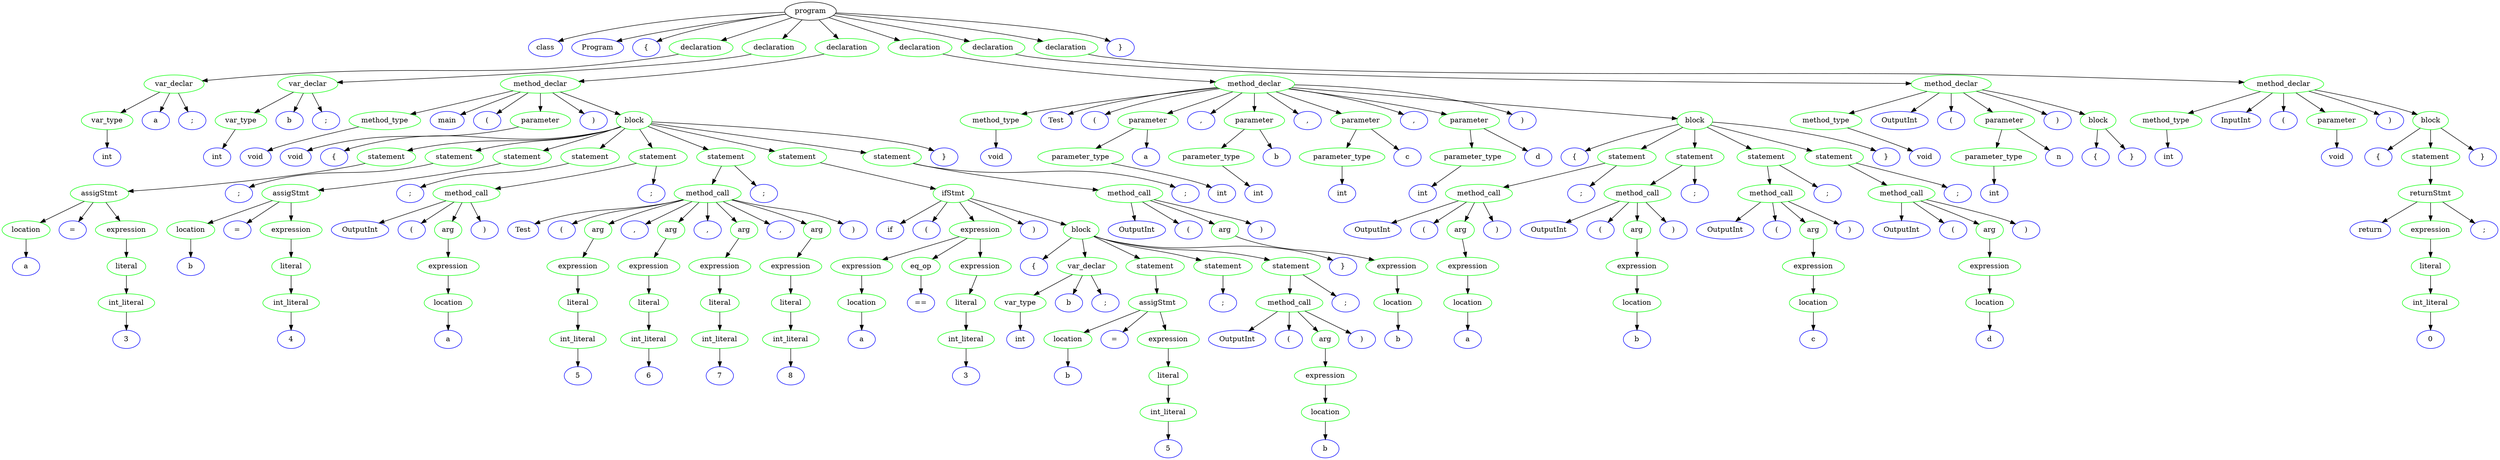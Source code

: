 // Trees/tree_scope.gv
digraph "Trees/tree_scope" {
	0 [label=program]
	1 [label=class color=blue]
	0 -> 1
	2 [label=Program color=blue]
	0 -> 2
	3 [label="{" color=blue]
	0 -> 3
	4 [label=declaration color=green]
	0 -> 4
	5 [label=var_declar color=green]
	4 -> 5
	6 [label=var_type color=green]
	5 -> 6
	7 [label=int color=blue]
	6 -> 7
	8 [label=a color=blue]
	5 -> 8
	9 [label=";" color=blue]
	5 -> 9
	10 [label=declaration color=green]
	0 -> 10
	11 [label=var_declar color=green]
	10 -> 11
	12 [label=var_type color=green]
	11 -> 12
	13 [label=int color=blue]
	12 -> 13
	14 [label=b color=blue]
	11 -> 14
	15 [label=";" color=blue]
	11 -> 15
	16 [label=declaration color=green]
	0 -> 16
	17 [label=method_declar color=green]
	16 -> 17
	18 [label=method_type color=green]
	17 -> 18
	19 [label=void color=blue]
	18 -> 19
	20 [label=main color=blue]
	17 -> 20
	21 [label="(" color=blue]
	17 -> 21
	22 [label=parameter color=green]
	17 -> 22
	23 [label=void color=blue]
	22 -> 23
	24 [label=")" color=blue]
	17 -> 24
	25 [label=block color=green]
	17 -> 25
	26 [label="{" color=blue]
	25 -> 26
	27 [label=statement color=green]
	25 -> 27
	28 [label=assigStmt color=green]
	27 -> 28
	29 [label=location color=green]
	28 -> 29
	30 [label=a color=blue]
	29 -> 30
	31 [label="=" color=blue]
	28 -> 31
	32 [label=expression color=green]
	28 -> 32
	33 [label=literal color=green]
	32 -> 33
	34 [label=int_literal color=green]
	33 -> 34
	35 [label=3 color=blue]
	34 -> 35
	36 [label=statement color=green]
	25 -> 36
	37 [label=";" color=blue]
	36 -> 37
	38 [label=statement color=green]
	25 -> 38
	39 [label=assigStmt color=green]
	38 -> 39
	40 [label=location color=green]
	39 -> 40
	41 [label=b color=blue]
	40 -> 41
	42 [label="=" color=blue]
	39 -> 42
	43 [label=expression color=green]
	39 -> 43
	44 [label=literal color=green]
	43 -> 44
	45 [label=int_literal color=green]
	44 -> 45
	46 [label=4 color=blue]
	45 -> 46
	47 [label=statement color=green]
	25 -> 47
	48 [label=";" color=blue]
	47 -> 48
	49 [label=statement color=green]
	25 -> 49
	50 [label=method_call color=green]
	49 -> 50
	51 [label=OutputInt color=blue]
	50 -> 51
	52 [label="(" color=blue]
	50 -> 52
	53 [label=arg color=green]
	50 -> 53
	54 [label=expression color=green]
	53 -> 54
	55 [label=location color=green]
	54 -> 55
	56 [label=a color=blue]
	55 -> 56
	57 [label=")" color=blue]
	50 -> 57
	58 [label=";" color=blue]
	49 -> 58
	59 [label=statement color=green]
	25 -> 59
	60 [label=method_call color=green]
	59 -> 60
	61 [label=Test color=blue]
	60 -> 61
	62 [label="(" color=blue]
	60 -> 62
	63 [label=arg color=green]
	60 -> 63
	64 [label=expression color=green]
	63 -> 64
	65 [label=literal color=green]
	64 -> 65
	66 [label=int_literal color=green]
	65 -> 66
	67 [label=5 color=blue]
	66 -> 67
	68 [label="," color=blue]
	60 -> 68
	69 [label=arg color=green]
	60 -> 69
	70 [label=expression color=green]
	69 -> 70
	71 [label=literal color=green]
	70 -> 71
	72 [label=int_literal color=green]
	71 -> 72
	73 [label=6 color=blue]
	72 -> 73
	74 [label="," color=blue]
	60 -> 74
	75 [label=arg color=green]
	60 -> 75
	76 [label=expression color=green]
	75 -> 76
	77 [label=literal color=green]
	76 -> 77
	78 [label=int_literal color=green]
	77 -> 78
	79 [label=7 color=blue]
	78 -> 79
	80 [label="," color=blue]
	60 -> 80
	81 [label=arg color=green]
	60 -> 81
	82 [label=expression color=green]
	81 -> 82
	83 [label=literal color=green]
	82 -> 83
	84 [label=int_literal color=green]
	83 -> 84
	85 [label=8 color=blue]
	84 -> 85
	86 [label=")" color=blue]
	60 -> 86
	87 [label=";" color=blue]
	59 -> 87
	88 [label=statement color=green]
	25 -> 88
	89 [label=ifStmt color=green]
	88 -> 89
	90 [label=if color=blue]
	89 -> 90
	91 [label="(" color=blue]
	89 -> 91
	92 [label=expression color=green]
	89 -> 92
	93 [label=expression color=green]
	92 -> 93
	94 [label=location color=green]
	93 -> 94
	95 [label=a color=blue]
	94 -> 95
	96 [label=eq_op color=green]
	92 -> 96
	97 [label="==" color=blue]
	96 -> 97
	98 [label=expression color=green]
	92 -> 98
	99 [label=literal color=green]
	98 -> 99
	100 [label=int_literal color=green]
	99 -> 100
	101 [label=3 color=blue]
	100 -> 101
	102 [label=")" color=blue]
	89 -> 102
	103 [label=block color=green]
	89 -> 103
	104 [label="{" color=blue]
	103 -> 104
	105 [label=var_declar color=green]
	103 -> 105
	106 [label=var_type color=green]
	105 -> 106
	107 [label=int color=blue]
	106 -> 107
	108 [label=b color=blue]
	105 -> 108
	109 [label=";" color=blue]
	105 -> 109
	110 [label=statement color=green]
	103 -> 110
	111 [label=assigStmt color=green]
	110 -> 111
	112 [label=location color=green]
	111 -> 112
	113 [label=b color=blue]
	112 -> 113
	114 [label="=" color=blue]
	111 -> 114
	115 [label=expression color=green]
	111 -> 115
	116 [label=literal color=green]
	115 -> 116
	117 [label=int_literal color=green]
	116 -> 117
	118 [label=5 color=blue]
	117 -> 118
	119 [label=statement color=green]
	103 -> 119
	120 [label=";" color=blue]
	119 -> 120
	121 [label=statement color=green]
	103 -> 121
	122 [label=method_call color=green]
	121 -> 122
	123 [label=OutputInt color=blue]
	122 -> 123
	124 [label="(" color=blue]
	122 -> 124
	125 [label=arg color=green]
	122 -> 125
	126 [label=expression color=green]
	125 -> 126
	127 [label=location color=green]
	126 -> 127
	128 [label=b color=blue]
	127 -> 128
	129 [label=")" color=blue]
	122 -> 129
	130 [label=";" color=blue]
	121 -> 130
	131 [label="}" color=blue]
	103 -> 131
	132 [label=statement color=green]
	25 -> 132
	133 [label=method_call color=green]
	132 -> 133
	134 [label=OutputInt color=blue]
	133 -> 134
	135 [label="(" color=blue]
	133 -> 135
	136 [label=arg color=green]
	133 -> 136
	137 [label=expression color=green]
	136 -> 137
	138 [label=location color=green]
	137 -> 138
	139 [label=b color=blue]
	138 -> 139
	140 [label=")" color=blue]
	133 -> 140
	141 [label=";" color=blue]
	132 -> 141
	142 [label="}" color=blue]
	25 -> 142
	143 [label=declaration color=green]
	0 -> 143
	144 [label=method_declar color=green]
	143 -> 144
	145 [label=method_type color=green]
	144 -> 145
	146 [label=void color=blue]
	145 -> 146
	147 [label=Test color=blue]
	144 -> 147
	148 [label="(" color=blue]
	144 -> 148
	149 [label=parameter color=green]
	144 -> 149
	150 [label=parameter_type color=green]
	149 -> 150
	151 [label=int color=blue]
	150 -> 151
	152 [label=a color=blue]
	149 -> 152
	153 [label="," color=blue]
	144 -> 153
	154 [label=parameter color=green]
	144 -> 154
	155 [label=parameter_type color=green]
	154 -> 155
	156 [label=int color=blue]
	155 -> 156
	157 [label=b color=blue]
	154 -> 157
	158 [label="," color=blue]
	144 -> 158
	159 [label=parameter color=green]
	144 -> 159
	160 [label=parameter_type color=green]
	159 -> 160
	161 [label=int color=blue]
	160 -> 161
	162 [label=c color=blue]
	159 -> 162
	163 [label="," color=blue]
	144 -> 163
	164 [label=parameter color=green]
	144 -> 164
	165 [label=parameter_type color=green]
	164 -> 165
	166 [label=int color=blue]
	165 -> 166
	167 [label=d color=blue]
	164 -> 167
	168 [label=")" color=blue]
	144 -> 168
	169 [label=block color=green]
	144 -> 169
	170 [label="{" color=blue]
	169 -> 170
	171 [label=statement color=green]
	169 -> 171
	172 [label=method_call color=green]
	171 -> 172
	173 [label=OutputInt color=blue]
	172 -> 173
	174 [label="(" color=blue]
	172 -> 174
	175 [label=arg color=green]
	172 -> 175
	176 [label=expression color=green]
	175 -> 176
	177 [label=location color=green]
	176 -> 177
	178 [label=a color=blue]
	177 -> 178
	179 [label=")" color=blue]
	172 -> 179
	180 [label=";" color=blue]
	171 -> 180
	181 [label=statement color=green]
	169 -> 181
	182 [label=method_call color=green]
	181 -> 182
	183 [label=OutputInt color=blue]
	182 -> 183
	184 [label="(" color=blue]
	182 -> 184
	185 [label=arg color=green]
	182 -> 185
	186 [label=expression color=green]
	185 -> 186
	187 [label=location color=green]
	186 -> 187
	188 [label=b color=blue]
	187 -> 188
	189 [label=")" color=blue]
	182 -> 189
	190 [label=";" color=blue]
	181 -> 190
	191 [label=statement color=green]
	169 -> 191
	192 [label=method_call color=green]
	191 -> 192
	193 [label=OutputInt color=blue]
	192 -> 193
	194 [label="(" color=blue]
	192 -> 194
	195 [label=arg color=green]
	192 -> 195
	196 [label=expression color=green]
	195 -> 196
	197 [label=location color=green]
	196 -> 197
	198 [label=c color=blue]
	197 -> 198
	199 [label=")" color=blue]
	192 -> 199
	200 [label=";" color=blue]
	191 -> 200
	201 [label=statement color=green]
	169 -> 201
	202 [label=method_call color=green]
	201 -> 202
	203 [label=OutputInt color=blue]
	202 -> 203
	204 [label="(" color=blue]
	202 -> 204
	205 [label=arg color=green]
	202 -> 205
	206 [label=expression color=green]
	205 -> 206
	207 [label=location color=green]
	206 -> 207
	208 [label=d color=blue]
	207 -> 208
	209 [label=")" color=blue]
	202 -> 209
	210 [label=";" color=blue]
	201 -> 210
	211 [label="}" color=blue]
	169 -> 211
	212 [label=declaration color=green]
	0 -> 212
	213 [label=method_declar color=green]
	212 -> 213
	214 [label=method_type color=green]
	213 -> 214
	215 [label=void color=blue]
	214 -> 215
	216 [label=OutputInt color=blue]
	213 -> 216
	217 [label="(" color=blue]
	213 -> 217
	218 [label=parameter color=green]
	213 -> 218
	219 [label=parameter_type color=green]
	218 -> 219
	220 [label=int color=blue]
	219 -> 220
	221 [label=n color=blue]
	218 -> 221
	222 [label=")" color=blue]
	213 -> 222
	223 [label=block color=green]
	213 -> 223
	224 [label="{" color=blue]
	223 -> 224
	225 [label="}" color=blue]
	223 -> 225
	226 [label=declaration color=green]
	0 -> 226
	227 [label=method_declar color=green]
	226 -> 227
	228 [label=method_type color=green]
	227 -> 228
	229 [label=int color=blue]
	228 -> 229
	230 [label=InputInt color=blue]
	227 -> 230
	231 [label="(" color=blue]
	227 -> 231
	232 [label=parameter color=green]
	227 -> 232
	233 [label=void color=blue]
	232 -> 233
	234 [label=")" color=blue]
	227 -> 234
	235 [label=block color=green]
	227 -> 235
	236 [label="{" color=blue]
	235 -> 236
	237 [label=statement color=green]
	235 -> 237
	238 [label=returnStmt color=green]
	237 -> 238
	239 [label=return color=blue]
	238 -> 239
	240 [label=expression color=green]
	238 -> 240
	241 [label=literal color=green]
	240 -> 241
	242 [label=int_literal color=green]
	241 -> 242
	243 [label=0 color=blue]
	242 -> 243
	244 [label=";" color=blue]
	238 -> 244
	245 [label="}" color=blue]
	235 -> 245
	246 [label="}" color=blue]
	0 -> 246
}
